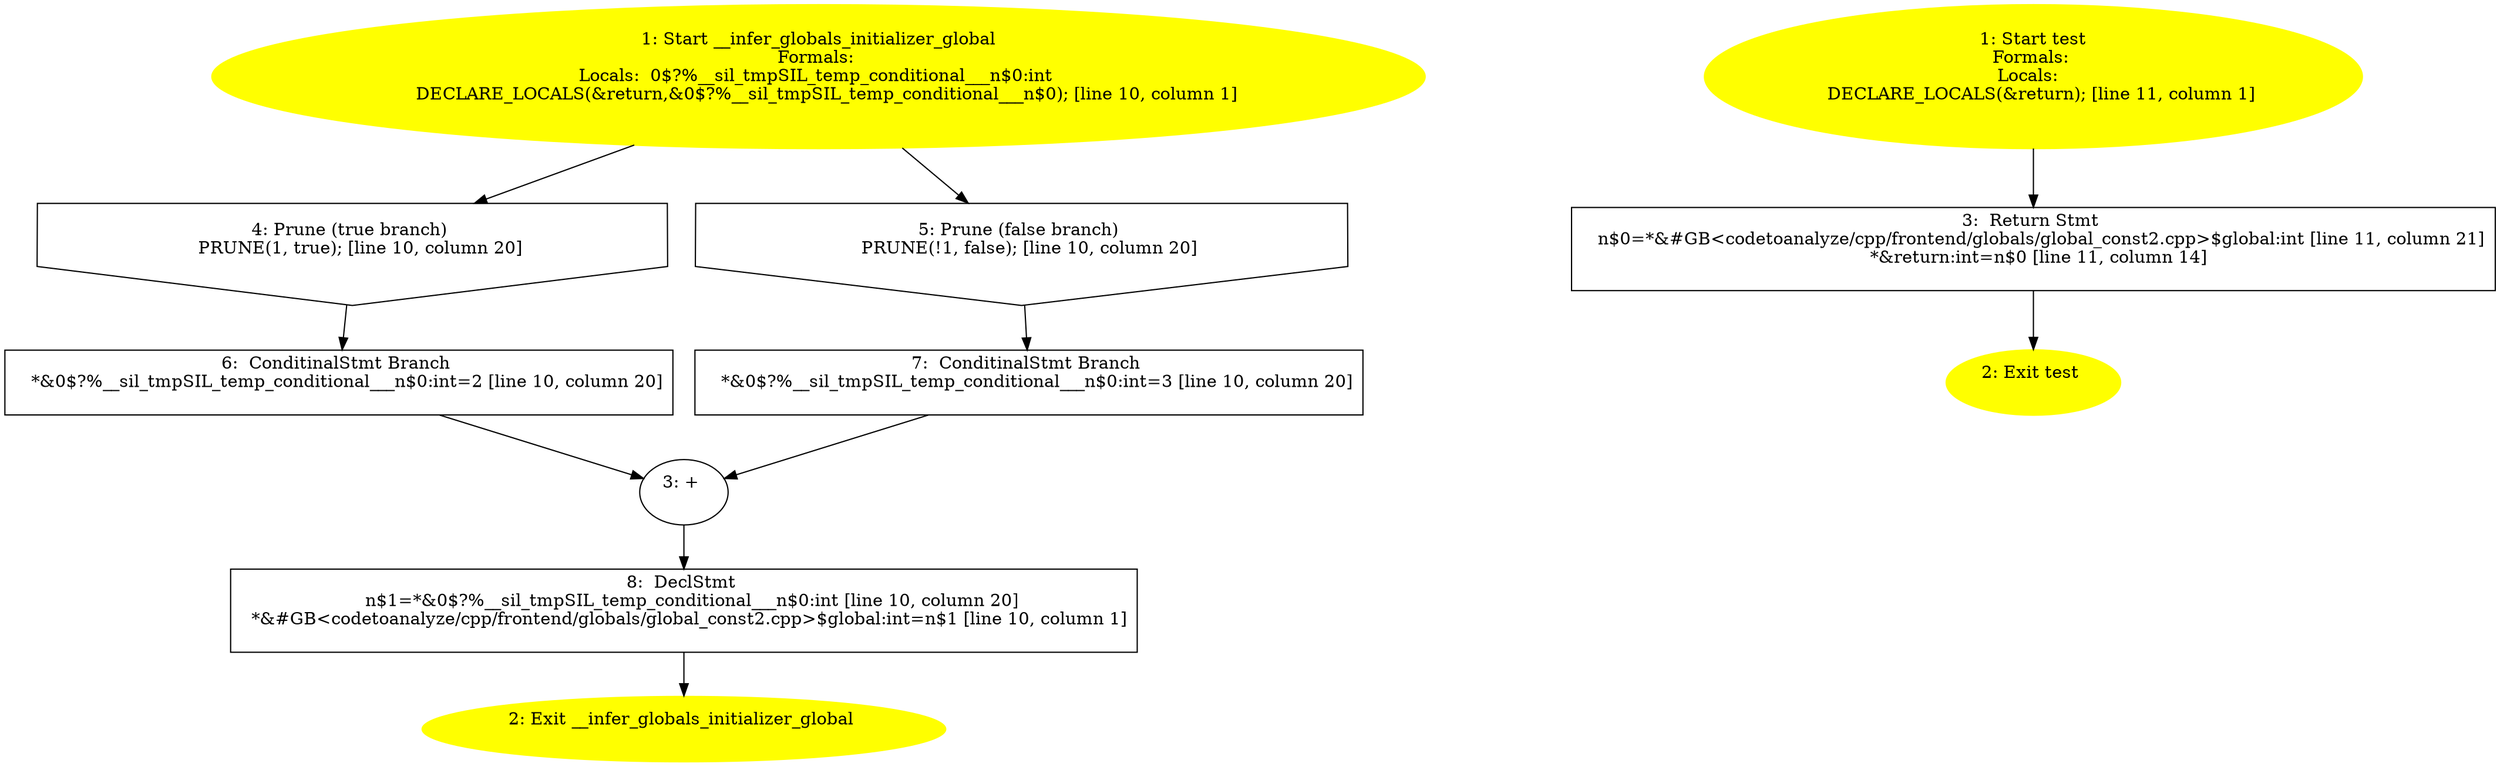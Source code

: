/* @generated */
digraph cfg {
"__infer_globals_initializer_global.bdc08c089842ce08b974b22a75daf78e_1" [label="1: Start __infer_globals_initializer_global\nFormals: \nLocals:  0$?%__sil_tmpSIL_temp_conditional___n$0:int \n   DECLARE_LOCALS(&return,&0$?%__sil_tmpSIL_temp_conditional___n$0); [line 10, column 1]\n " color=yellow style=filled]
	

	 "__infer_globals_initializer_global.bdc08c089842ce08b974b22a75daf78e_1" -> "__infer_globals_initializer_global.bdc08c089842ce08b974b22a75daf78e_4" ;
	 "__infer_globals_initializer_global.bdc08c089842ce08b974b22a75daf78e_1" -> "__infer_globals_initializer_global.bdc08c089842ce08b974b22a75daf78e_5" ;
"__infer_globals_initializer_global.bdc08c089842ce08b974b22a75daf78e_2" [label="2: Exit __infer_globals_initializer_global \n  " color=yellow style=filled]
	

"__infer_globals_initializer_global.bdc08c089842ce08b974b22a75daf78e_3" [label="3: + \n  " ]
	

	 "__infer_globals_initializer_global.bdc08c089842ce08b974b22a75daf78e_3" -> "__infer_globals_initializer_global.bdc08c089842ce08b974b22a75daf78e_8" ;
"__infer_globals_initializer_global.bdc08c089842ce08b974b22a75daf78e_4" [label="4: Prune (true branch) \n   PRUNE(1, true); [line 10, column 20]\n " shape="invhouse"]
	

	 "__infer_globals_initializer_global.bdc08c089842ce08b974b22a75daf78e_4" -> "__infer_globals_initializer_global.bdc08c089842ce08b974b22a75daf78e_6" ;
"__infer_globals_initializer_global.bdc08c089842ce08b974b22a75daf78e_5" [label="5: Prune (false branch) \n   PRUNE(!1, false); [line 10, column 20]\n " shape="invhouse"]
	

	 "__infer_globals_initializer_global.bdc08c089842ce08b974b22a75daf78e_5" -> "__infer_globals_initializer_global.bdc08c089842ce08b974b22a75daf78e_7" ;
"__infer_globals_initializer_global.bdc08c089842ce08b974b22a75daf78e_6" [label="6:  ConditinalStmt Branch \n   *&0$?%__sil_tmpSIL_temp_conditional___n$0:int=2 [line 10, column 20]\n " shape="box"]
	

	 "__infer_globals_initializer_global.bdc08c089842ce08b974b22a75daf78e_6" -> "__infer_globals_initializer_global.bdc08c089842ce08b974b22a75daf78e_3" ;
"__infer_globals_initializer_global.bdc08c089842ce08b974b22a75daf78e_7" [label="7:  ConditinalStmt Branch \n   *&0$?%__sil_tmpSIL_temp_conditional___n$0:int=3 [line 10, column 20]\n " shape="box"]
	

	 "__infer_globals_initializer_global.bdc08c089842ce08b974b22a75daf78e_7" -> "__infer_globals_initializer_global.bdc08c089842ce08b974b22a75daf78e_3" ;
"__infer_globals_initializer_global.bdc08c089842ce08b974b22a75daf78e_8" [label="8:  DeclStmt \n   n$1=*&0$?%__sil_tmpSIL_temp_conditional___n$0:int [line 10, column 20]\n  *&#GB<codetoanalyze/cpp/frontend/globals/global_const2.cpp>$global:int=n$1 [line 10, column 1]\n " shape="box"]
	

	 "__infer_globals_initializer_global.bdc08c089842ce08b974b22a75daf78e_8" -> "__infer_globals_initializer_global.bdc08c089842ce08b974b22a75daf78e_2" ;
"test#18241244337164948030.afc14f193ad97442f67ac7183be789bc_1" [label="1: Start test\nFormals: \nLocals:  \n   DECLARE_LOCALS(&return); [line 11, column 1]\n " color=yellow style=filled]
	

	 "test#18241244337164948030.afc14f193ad97442f67ac7183be789bc_1" -> "test#18241244337164948030.afc14f193ad97442f67ac7183be789bc_3" ;
"test#18241244337164948030.afc14f193ad97442f67ac7183be789bc_2" [label="2: Exit test \n  " color=yellow style=filled]
	

"test#18241244337164948030.afc14f193ad97442f67ac7183be789bc_3" [label="3:  Return Stmt \n   n$0=*&#GB<codetoanalyze/cpp/frontend/globals/global_const2.cpp>$global:int [line 11, column 21]\n  *&return:int=n$0 [line 11, column 14]\n " shape="box"]
	

	 "test#18241244337164948030.afc14f193ad97442f67ac7183be789bc_3" -> "test#18241244337164948030.afc14f193ad97442f67ac7183be789bc_2" ;
}

